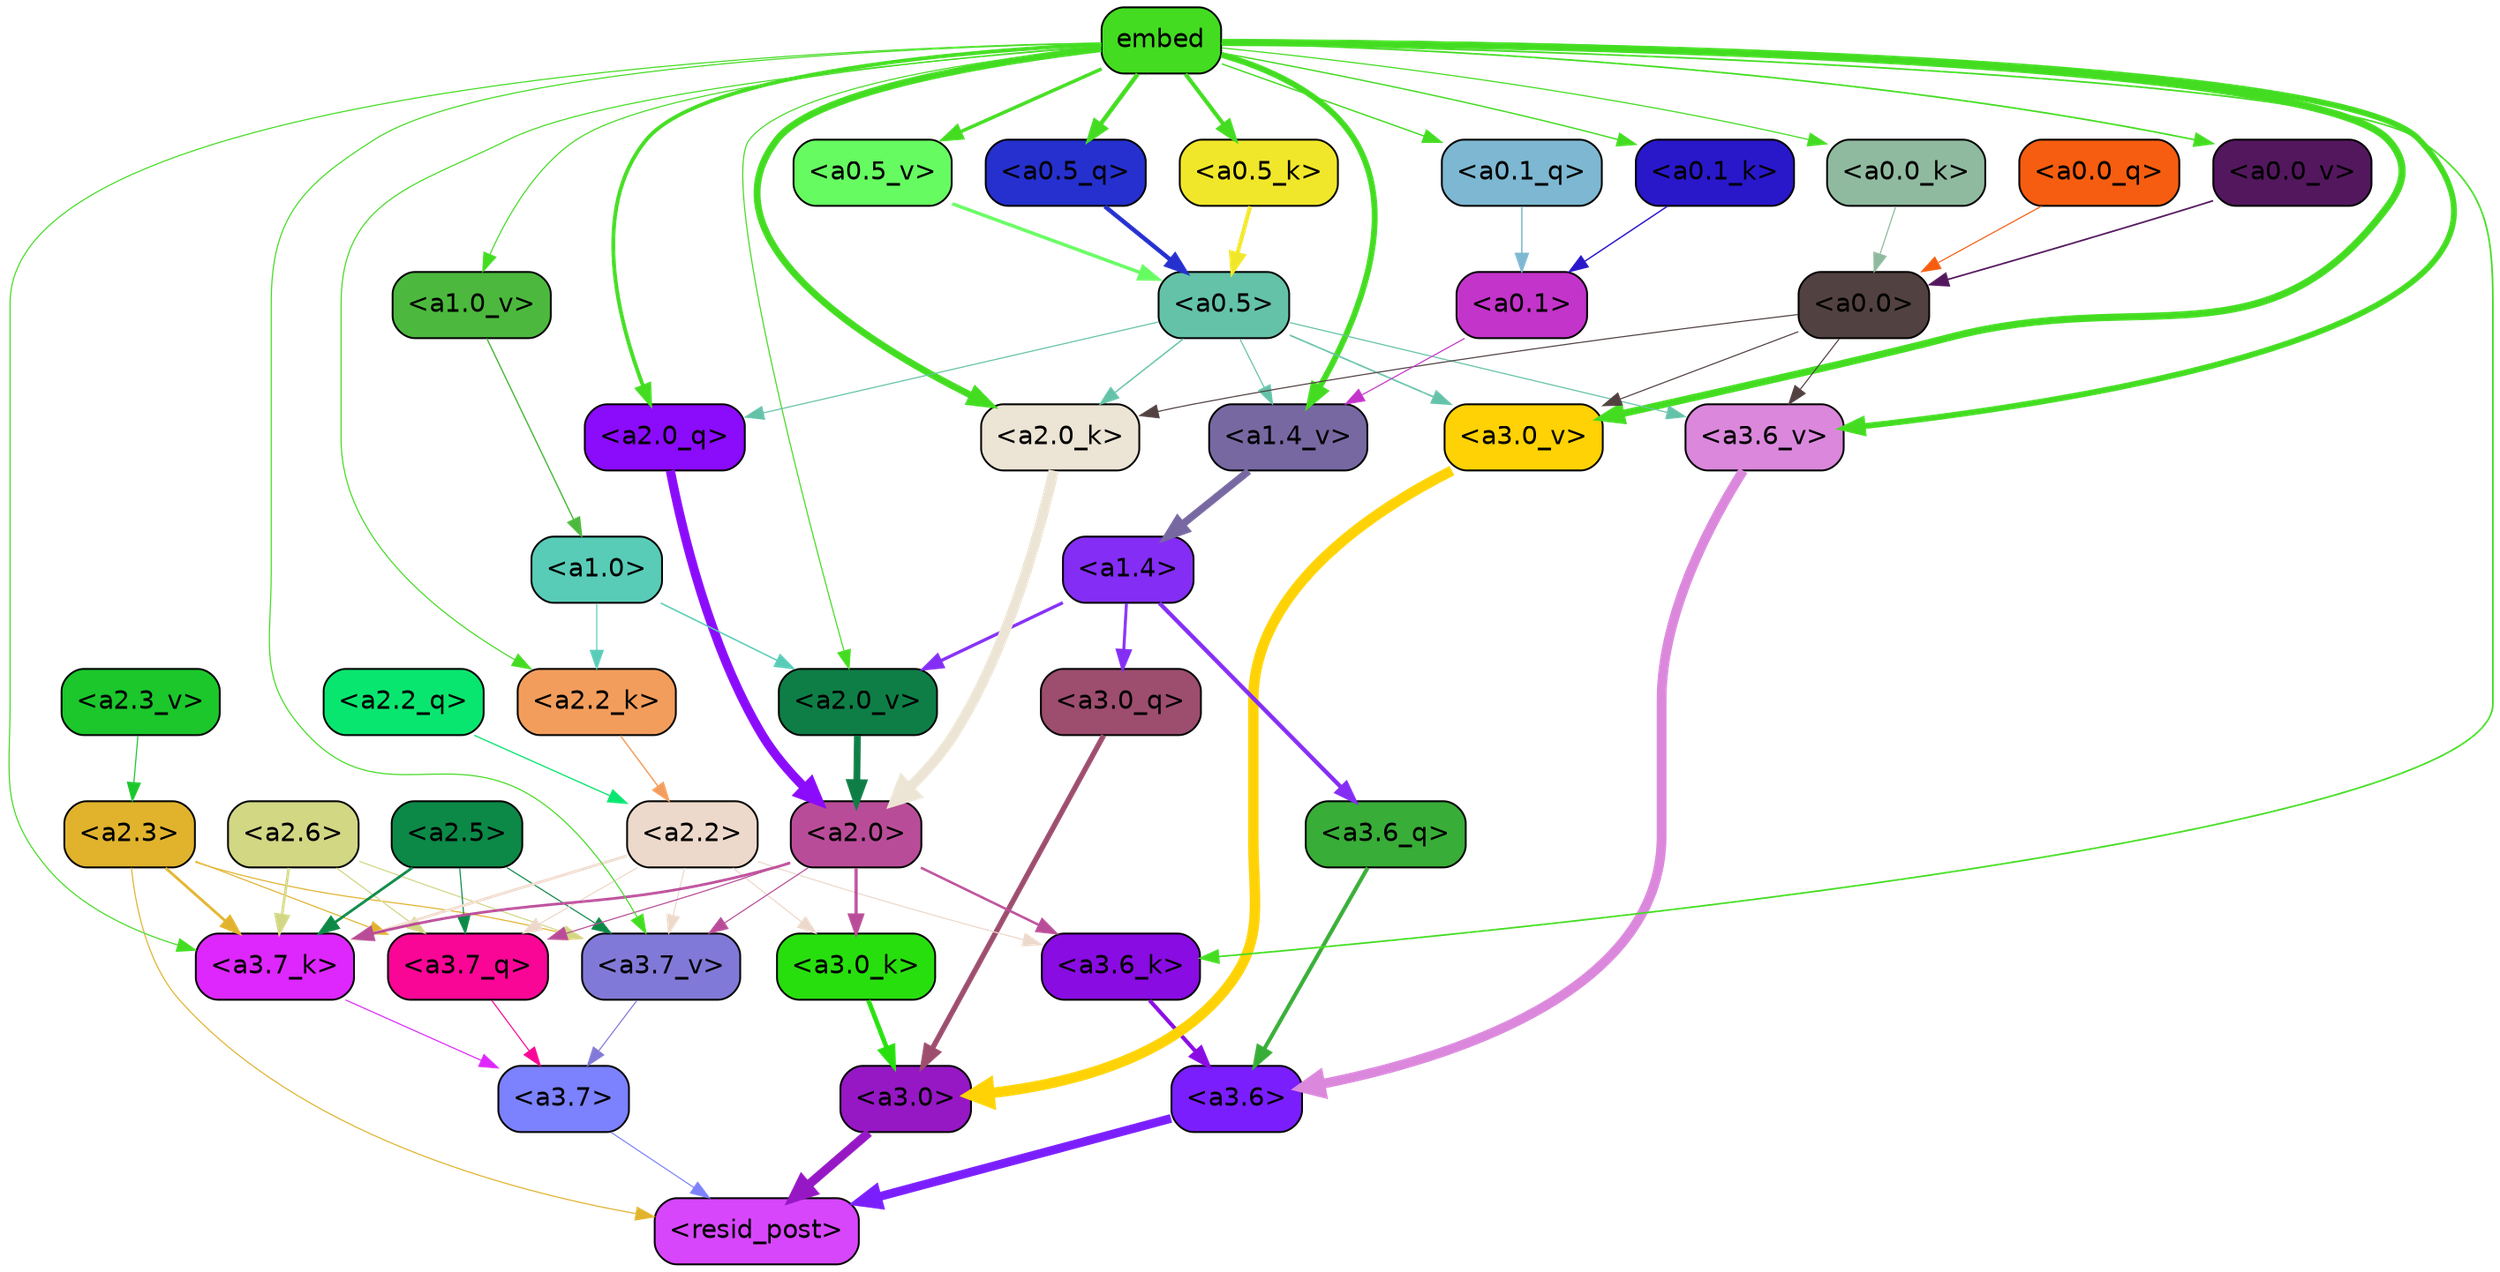 strict digraph "" {
	graph [bgcolor=transparent,
		layout=dot,
		overlap=false,
		splines=true
	];
	"<a3.7>"	[color=black,
		fillcolor="#7c81fd",
		fontname=Helvetica,
		shape=box,
		style="filled, rounded"];
	"<resid_post>"	[color=black,
		fillcolor="#d746fb",
		fontname=Helvetica,
		shape=box,
		style="filled, rounded"];
	"<a3.7>" -> "<resid_post>"	[color="#7c81fd",
		penwidth=0.6];
	"<a3.6>"	[color=black,
		fillcolor="#7a1efe",
		fontname=Helvetica,
		shape=box,
		style="filled, rounded"];
	"<a3.6>" -> "<resid_post>"	[color="#7a1efe",
		penwidth=4.746312499046326];
	"<a3.0>"	[color=black,
		fillcolor="#9617c4",
		fontname=Helvetica,
		shape=box,
		style="filled, rounded"];
	"<a3.0>" -> "<resid_post>"	[color="#9617c4",
		penwidth=4.896343111991882];
	"<a2.3>"	[color=black,
		fillcolor="#e1b32d",
		fontname=Helvetica,
		shape=box,
		style="filled, rounded"];
	"<a2.3>" -> "<resid_post>"	[color="#e1b32d",
		penwidth=0.6];
	"<a3.7_q>"	[color=black,
		fillcolor="#f90696",
		fontname=Helvetica,
		shape=box,
		style="filled, rounded"];
	"<a2.3>" -> "<a3.7_q>"	[color="#e1b32d",
		penwidth=0.6];
	"<a3.7_k>"	[color=black,
		fillcolor="#dd27fc",
		fontname=Helvetica,
		shape=box,
		style="filled, rounded"];
	"<a2.3>" -> "<a3.7_k>"	[color="#e1b32d",
		penwidth=1.467104621231556];
	"<a3.7_v>"	[color=black,
		fillcolor="#8179d7",
		fontname=Helvetica,
		shape=box,
		style="filled, rounded"];
	"<a2.3>" -> "<a3.7_v>"	[color="#e1b32d",
		penwidth=0.6];
	"<a3.7_q>" -> "<a3.7>"	[color="#f90696",
		penwidth=0.6];
	"<a3.6_q>"	[color=black,
		fillcolor="#38ad37",
		fontname=Helvetica,
		shape=box,
		style="filled, rounded"];
	"<a3.6_q>" -> "<a3.6>"	[color="#38ad37",
		penwidth=2.160832464694977];
	"<a3.0_q>"	[color=black,
		fillcolor="#9d4d6e",
		fontname=Helvetica,
		shape=box,
		style="filled, rounded"];
	"<a3.0_q>" -> "<a3.0>"	[color="#9d4d6e",
		penwidth=2.870753765106201];
	"<a3.7_k>" -> "<a3.7>"	[color="#dd27fc",
		penwidth=0.6];
	"<a3.6_k>"	[color=black,
		fillcolor="#890ce2",
		fontname=Helvetica,
		shape=box,
		style="filled, rounded"];
	"<a3.6_k>" -> "<a3.6>"	[color="#890ce2",
		penwidth=2.13908451795578];
	"<a3.0_k>"	[color=black,
		fillcolor="#28df0e",
		fontname=Helvetica,
		shape=box,
		style="filled, rounded"];
	"<a3.0_k>" -> "<a3.0>"	[color="#28df0e",
		penwidth=2.520303964614868];
	"<a3.7_v>" -> "<a3.7>"	[color="#8179d7",
		penwidth=0.6];
	"<a3.6_v>"	[color=black,
		fillcolor="#da87dc",
		fontname=Helvetica,
		shape=box,
		style="filled, rounded"];
	"<a3.6_v>" -> "<a3.6>"	[color="#da87dc",
		penwidth=5.297133803367615];
	"<a3.0_v>"	[color=black,
		fillcolor="#fed205",
		fontname=Helvetica,
		shape=box,
		style="filled, rounded"];
	"<a3.0_v>" -> "<a3.0>"	[color="#fed205",
		penwidth=5.680712580680847];
	"<a2.6>"	[color=black,
		fillcolor="#d2d784",
		fontname=Helvetica,
		shape=box,
		style="filled, rounded"];
	"<a2.6>" -> "<a3.7_q>"	[color="#d2d784",
		penwidth=0.6];
	"<a2.6>" -> "<a3.7_k>"	[color="#d2d784",
		penwidth=1.4453159049153328];
	"<a2.6>" -> "<a3.7_v>"	[color="#d2d784",
		penwidth=0.6];
	"<a2.5>"	[color=black,
		fillcolor="#0c8947",
		fontname=Helvetica,
		shape=box,
		style="filled, rounded"];
	"<a2.5>" -> "<a3.7_q>"	[color="#0c8947",
		penwidth=0.6];
	"<a2.5>" -> "<a3.7_k>"	[color="#0c8947",
		penwidth=1.4526091292500496];
	"<a2.5>" -> "<a3.7_v>"	[color="#0c8947",
		penwidth=0.6];
	"<a2.2>"	[color=black,
		fillcolor="#edd9cb",
		fontname=Helvetica,
		shape=box,
		style="filled, rounded"];
	"<a2.2>" -> "<a3.7_q>"	[color="#edd9cb",
		penwidth=0.6];
	"<a2.2>" -> "<a3.7_k>"	[color="#edd9cb",
		penwidth=1.4310357049107552];
	"<a2.2>" -> "<a3.6_k>"	[color="#edd9cb",
		penwidth=0.6];
	"<a2.2>" -> "<a3.0_k>"	[color="#edd9cb",
		penwidth=0.6];
	"<a2.2>" -> "<a3.7_v>"	[color="#edd9cb",
		penwidth=0.6];
	"<a2.0>"	[color=black,
		fillcolor="#b94c98",
		fontname=Helvetica,
		shape=box,
		style="filled, rounded"];
	"<a2.0>" -> "<a3.7_q>"	[color="#b94c98",
		penwidth=0.6];
	"<a2.0>" -> "<a3.7_k>"	[color="#b94c98",
		penwidth=1.4314699843525887];
	"<a2.0>" -> "<a3.6_k>"	[color="#b94c98",
		penwidth=1.2950235605239868];
	"<a2.0>" -> "<a3.0_k>"	[color="#b94c98",
		penwidth=1.712992787361145];
	"<a2.0>" -> "<a3.7_v>"	[color="#b94c98",
		penwidth=0.6];
	"<a1.4>"	[color=black,
		fillcolor="#842df4",
		fontname=Helvetica,
		shape=box,
		style="filled, rounded"];
	"<a1.4>" -> "<a3.6_q>"	[color="#842df4",
		penwidth=2.2719132900238037];
	"<a1.4>" -> "<a3.0_q>"	[color="#842df4",
		penwidth=1.5932877659797668];
	"<a2.0_v>"	[color=black,
		fillcolor="#0e7e46",
		fontname=Helvetica,
		shape=box,
		style="filled, rounded"];
	"<a1.4>" -> "<a2.0_v>"	[color="#842df4",
		penwidth=1.7291951477527618];
	embed	[color=black,
		fillcolor="#43dc21",
		fontname=Helvetica,
		shape=box,
		style="filled, rounded"];
	embed -> "<a3.7_k>"	[color="#43dc21",
		penwidth=0.6];
	embed -> "<a3.6_k>"	[color="#43dc21",
		penwidth=0.891706109046936];
	embed -> "<a3.7_v>"	[color="#43dc21",
		penwidth=0.6];
	embed -> "<a3.6_v>"	[color="#43dc21",
		penwidth=3.1766927242279053];
	embed -> "<a3.0_v>"	[color="#43dc21",
		penwidth=3.9005755856633186];
	"<a2.0_q>"	[color=black,
		fillcolor="#8b0bfb",
		fontname=Helvetica,
		shape=box,
		style="filled, rounded"];
	embed -> "<a2.0_q>"	[color="#43dc21",
		penwidth=2.0615941286087036];
	"<a2.2_k>"	[color=black,
		fillcolor="#f39d5c",
		fontname=Helvetica,
		shape=box,
		style="filled, rounded"];
	embed -> "<a2.2_k>"	[color="#43dc21",
		penwidth=0.6];
	"<a2.0_k>"	[color=black,
		fillcolor="#ece4d4",
		fontname=Helvetica,
		shape=box,
		style="filled, rounded"];
	embed -> "<a2.0_k>"	[color="#43dc21",
		penwidth=3.732139825820923];
	embed -> "<a2.0_v>"	[color="#43dc21",
		penwidth=0.6];
	"<a1.4_v>"	[color=black,
		fillcolor="#7768a2",
		fontname=Helvetica,
		shape=box,
		style="filled, rounded"];
	embed -> "<a1.4_v>"	[color="#43dc21",
		penwidth=3.2134487628936768];
	"<a1.0_v>"	[color=black,
		fillcolor="#4cb93e",
		fontname=Helvetica,
		shape=box,
		style="filled, rounded"];
	embed -> "<a1.0_v>"	[color="#43dc21",
		penwidth=0.6];
	"<a0.5_q>"	[color=black,
		fillcolor="#2530ce",
		fontname=Helvetica,
		shape=box,
		style="filled, rounded"];
	embed -> "<a0.5_q>"	[color="#43dc21",
		penwidth=2.377100348472595];
	"<a0.1_q>"	[color=black,
		fillcolor="#7db7d1",
		fontname=Helvetica,
		shape=box,
		style="filled, rounded"];
	embed -> "<a0.1_q>"	[color="#43dc21",
		penwidth=0.7368983030319214];
	"<a0.5_k>"	[color=black,
		fillcolor="#f1e72a",
		fontname=Helvetica,
		shape=box,
		style="filled, rounded"];
	embed -> "<a0.5_k>"	[color="#43dc21",
		penwidth=2.2010618448257446];
	"<a0.1_k>"	[color=black,
		fillcolor="#2917ca",
		fontname=Helvetica,
		shape=box,
		style="filled, rounded"];
	embed -> "<a0.1_k>"	[color="#43dc21",
		penwidth=0.7254256010055542];
	"<a0.0_k>"	[color=black,
		fillcolor="#90ba9f",
		fontname=Helvetica,
		shape=box,
		style="filled, rounded"];
	embed -> "<a0.0_k>"	[color="#43dc21",
		penwidth=0.6203712224960327];
	"<a0.5_v>"	[color=black,
		fillcolor="#66fc61",
		fontname=Helvetica,
		shape=box,
		style="filled, rounded"];
	embed -> "<a0.5_v>"	[color="#43dc21",
		penwidth=1.8672502040863037];
	"<a0.0_v>"	[color=black,
		fillcolor="#53175e",
		fontname=Helvetica,
		shape=box,
		style="filled, rounded"];
	embed -> "<a0.0_v>"	[color="#43dc21",
		penwidth=0.887926459312439];
	"<a0.5>"	[color=black,
		fillcolor="#64c2a8",
		fontname=Helvetica,
		shape=box,
		style="filled, rounded"];
	"<a0.5>" -> "<a3.6_v>"	[color="#64c2a8",
		penwidth=0.6];
	"<a0.5>" -> "<a3.0_v>"	[color="#64c2a8",
		penwidth=0.8493617177009583];
	"<a0.5>" -> "<a2.0_q>"	[color="#64c2a8",
		penwidth=0.6];
	"<a0.5>" -> "<a2.0_k>"	[color="#64c2a8",
		penwidth=0.7637084722518921];
	"<a0.5>" -> "<a1.4_v>"	[color="#64c2a8",
		penwidth=0.6];
	"<a0.0>"	[color=black,
		fillcolor="#524141",
		fontname=Helvetica,
		shape=box,
		style="filled, rounded"];
	"<a0.0>" -> "<a3.6_v>"	[color="#524141",
		penwidth=0.6];
	"<a0.0>" -> "<a3.0_v>"	[color="#524141",
		penwidth=0.6];
	"<a0.0>" -> "<a2.0_k>"	[color="#524141",
		penwidth=0.6];
	"<a2.2_q>"	[color=black,
		fillcolor="#09e66f",
		fontname=Helvetica,
		shape=box,
		style="filled, rounded"];
	"<a2.2_q>" -> "<a2.2>"	[color="#09e66f",
		penwidth=0.6677633281797171];
	"<a2.0_q>" -> "<a2.0>"	[color="#8b0bfb",
		penwidth=4.966194009408355];
	"<a2.2_k>" -> "<a2.2>"	[color="#f39d5c",
		penwidth=0.7399393804371357];
	"<a2.0_k>" -> "<a2.0>"	[color="#ece4d4",
		penwidth=5.5817058570683];
	"<a2.3_v>"	[color=black,
		fillcolor="#1bc72b",
		fontname=Helvetica,
		shape=box,
		style="filled, rounded"];
	"<a2.3_v>" -> "<a2.3>"	[color="#1bc72b",
		penwidth=0.6];
	"<a2.0_v>" -> "<a2.0>"	[color="#0e7e46",
		penwidth=3.7102378383278847];
	"<a1.0>"	[color=black,
		fillcolor="#58ccb7",
		fontname=Helvetica,
		shape=box,
		style="filled, rounded"];
	"<a1.0>" -> "<a2.2_k>"	[color="#58ccb7",
		penwidth=0.6];
	"<a1.0>" -> "<a2.0_v>"	[color="#58ccb7",
		penwidth=0.7823128998279572];
	"<a1.4_v>" -> "<a1.4>"	[color="#7768a2",
		penwidth=4.028138041496277];
	"<a1.0_v>" -> "<a1.0>"	[color="#4cb93e",
		penwidth=0.7187004089355469];
	"<a0.1>"	[color=black,
		fillcolor="#c334ca",
		fontname=Helvetica,
		shape=box,
		style="filled, rounded"];
	"<a0.1>" -> "<a1.4_v>"	[color="#c334ca",
		penwidth=0.6];
	"<a0.5_q>" -> "<a0.5>"	[color="#2530ce",
		penwidth=2.3771026134490967];
	"<a0.1_q>" -> "<a0.1>"	[color="#7db7d1",
		penwidth=0.7368991374969482];
	"<a0.0_q>"	[color=black,
		fillcolor="#f65d10",
		fontname=Helvetica,
		shape=box,
		style="filled, rounded"];
	"<a0.0_q>" -> "<a0.0>"	[color="#f65d10",
		penwidth=0.6];
	"<a0.5_k>" -> "<a0.5>"	[color="#f1e72a",
		penwidth=2.2010657787323];
	"<a0.1_k>" -> "<a0.1>"	[color="#2917ca",
		penwidth=0.7254314422607422];
	"<a0.0_k>" -> "<a0.0>"	[color="#90ba9f",
		penwidth=0.6203725337982178];
	"<a0.5_v>" -> "<a0.5>"	[color="#66fc61",
		penwidth=1.8365508317947388];
	"<a0.0_v>" -> "<a0.0>"	[color="#53175e",
		penwidth=0.8879287242889404];
}
